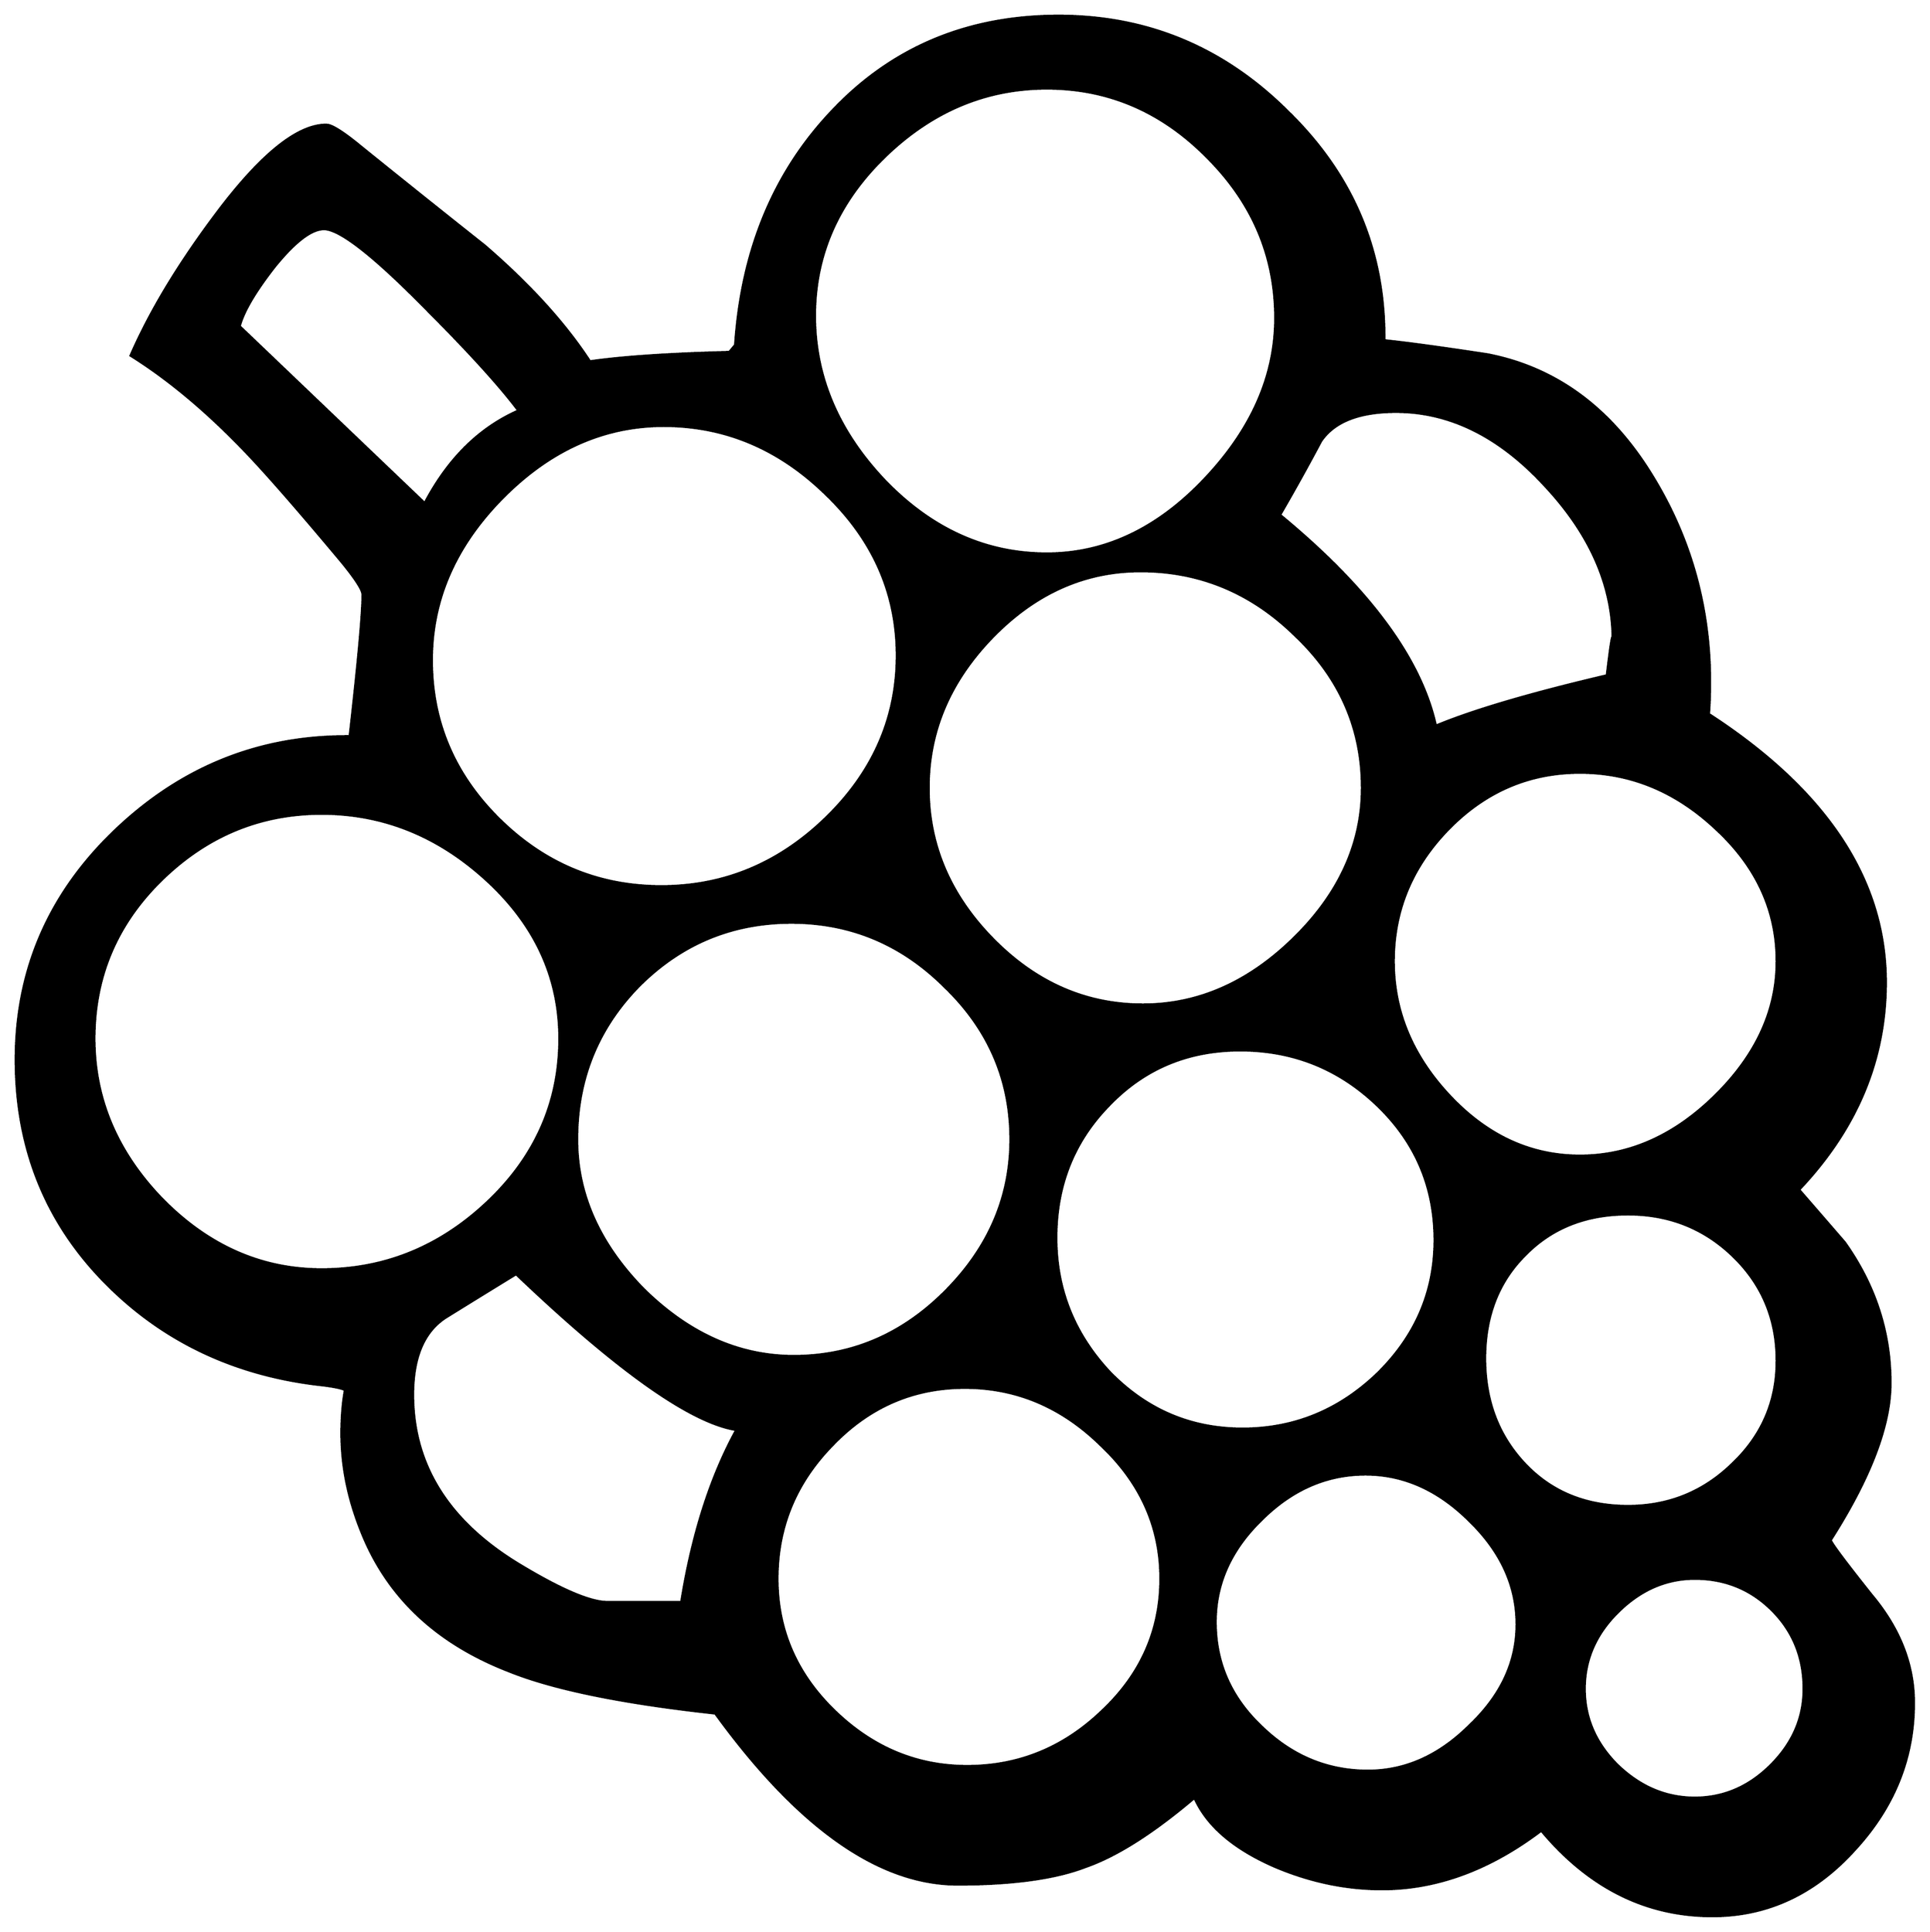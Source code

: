 


\begin{tikzpicture}[y=0.80pt, x=0.80pt, yscale=-1.0, xscale=1.0, inner sep=0pt, outer sep=0pt]
\begin{scope}[shift={(100.0,1727.0)},nonzero rule]
  \path[draw=.,fill=.,line width=1.600pt] (1702.0,26.0) .. controls
    (1702.0,73.333) and (1685.0,115.333) .. (1651.0,152.0) ..
    controls (1617.0,189.333) and (1576.667,208.0) .. (1530.0,208.0)
    .. controls (1473.333,208.0) and (1424.667,183.667) ..
    (1384.0,135.0) .. controls (1340.0,168.333) and (1294.667,185.0)
    .. (1248.0,185.0) .. controls (1217.333,185.0) and
    (1187.0,178.667) .. (1157.0,166.0) .. controls (1121.667,150.667)
    and (1098.667,131.0) .. (1088.0,107.0) .. controls
    (1052.667,137.0) and (1021.667,156.667) .. (995.0,166.0) ..
    controls (969.0,176.0) and (932.667,181.0) .. (886.0,181.0) ..
    controls (818.667,181.0) and (749.667,132.333) .. (679.0,35.0) ..
    controls (599.667,26.333) and (541.0,14.333) .. (503.0,-1.0) ..
    controls (441.0,-25.0) and (399.0,-64.667) .. (377.0,-120.0)
    .. controls (365.667,-148.0) and (360.0,-176.0) ..
    (360.0,-204.0) .. controls (360.0,-218.0) and (361.0,-230.333)
    .. (363.0,-241.0) .. controls (361.0,-242.333) and
    (355.0,-243.667) .. (345.0,-245.0) .. controls (269.667,-253.0)
    and (207.0,-282.667) .. (157.0,-334.0) .. controls
    (107.0,-385.333) and (82.0,-448.333) .. (82.0,-523.0) ..
    controls (82.0,-599.667) and (110.333,-665.0) .. (167.0,-719.0)
    .. controls (223.667,-773.0) and (290.333,-799.667) ..
    (367.0,-799.0) .. controls (374.333,-863.667) and (378.0,-904.0)
    .. (378.0,-920.0) .. controls (378.0,-924.0) and
    (372.0,-933.333) .. (360.0,-948.0) .. controls (322.667,-992.667)
    and (295.0,-1024.333) .. (277.0,-1043.0) .. controls
    (244.333,-1077.0) and (212.0,-1104.0) .. (180.0,-1124.0) ..
    controls (196.0,-1160.667) and (219.333,-1199.667) ..
    (250.0,-1241.0) .. controls (289.333,-1294.333) and
    (321.667,-1321.0) .. (347.0,-1321.0) .. controls
    (351.667,-1321.0) and (361.667,-1314.667) .. (377.0,-1302.0) ..
    controls (411.667,-1274.0) and (446.667,-1246.0) ..
    (482.0,-1218.0) .. controls (520.667,-1184.667) and
    (550.667,-1151.667) .. (572.0,-1119.0) .. controls
    (599.333,-1123.0) and (639.0,-1125.667) .. (691.0,-1127.0) --
    (696.0,-1133.0) .. controls (701.333,-1213.0) and
    (728.333,-1279.0) .. (777.0,-1331.0) .. controls
    (828.333,-1386.333) and (893.333,-1414.0) .. (972.0,-1414.0) ..
    controls (1048.0,-1414.0) and (1113.333,-1386.667) ..
    (1168.0,-1332.0) .. controls (1223.333,-1278.0) and
    (1250.667,-1213.0) .. (1250.0,-1137.0) .. controls
    (1269.333,-1135.0) and (1298.667,-1131.0) .. (1338.0,-1125.0) ..
    controls (1396.667,-1113.667) and (1443.667,-1079.0) ..
    (1479.0,-1021.0) .. controls (1511.667,-967.667) and
    (1528.0,-909.0) .. (1528.0,-845.0) .. controls
    (1528.0,-835.667) and (1527.667,-826.667) .. (1527.0,-818.0) ..
    controls (1627.667,-752.667) and (1678.0,-676.333) ..
    (1678.0,-589.0) .. controls (1678.0,-523.0) and
    (1653.333,-464.0) .. (1604.0,-412.0) .. controls
    (1617.333,-396.667) and (1630.333,-381.667) .. (1643.0,-367.0) ..
    controls (1669.0,-330.333) and (1682.0,-290.333) ..
    (1682.0,-247.0) .. controls (1682.0,-211.0) and
    (1665.0,-166.333) .. (1631.0,-113.0) .. controls
    (1631.0,-111.0) and (1642.667,-95.333) .. (1666.0,-66.0) ..
    controls (1690.0,-37.333) and (1702.0,-6.667) .. (1702.0,26.0)
    -- cycle(1445.0,-881.0) .. controls (1445.0,-927.667) and
    (1425.667,-971.667) .. (1387.0,-1013.0) .. controls
    (1348.333,-1055.0) and (1306.0,-1076.0) .. (1260.0,-1076.0) ..
    controls (1228.667,-1076.0) and (1207.333,-1067.667) ..
    (1196.0,-1051.0) .. controls (1184.667,-1029.667) and
    (1173.0,-1008.667) .. (1161.0,-988.0) .. controls
    (1237.0,-925.333) and (1281.333,-865.333) .. (1294.0,-808.0) ..
    controls (1326.0,-821.333) and (1374.667,-835.667) ..
    (1440.0,-851.0) .. controls (1443.333,-879.0) and
    (1445.0,-889.0) .. (1445.0,-881.0) -- cycle(1157.0,-1156.0)
    .. controls (1157.0,-1208.667) and (1137.667,-1254.333) ..
    (1099.0,-1293.0) .. controls (1060.333,-1332.333) and
    (1014.667,-1352.0) .. (962.0,-1352.0) .. controls
    (910.0,-1352.0) and (864.0,-1332.667) .. (824.0,-1294.0) ..
    controls (784.0,-1255.333) and (764.0,-1210.0) ..
    (764.0,-1158.0) .. controls (764.0,-1106.0) and
    (784.0,-1059.0) .. (824.0,-1017.0) .. controls
    (864.0,-975.667) and (910.0,-955.0) .. (962.0,-955.0) ..
    controls (1011.333,-955.0) and (1056.0,-976.0) ..
    (1096.0,-1018.0) .. controls (1136.667,-1060.667) and
    (1157.0,-1106.667) .. (1157.0,-1156.0) -- cycle(1585.0,-607.0)
    .. controls (1585.0,-650.333) and (1567.667,-688.0) ..
    (1533.0,-720.0) .. controls (1499.0,-752.0) and
    (1460.333,-768.0) .. (1417.0,-768.0) .. controls
    (1373.667,-768.0) and (1336.333,-752.0) .. (1305.0,-720.0) ..
    controls (1273.667,-688.0) and (1258.0,-650.333) ..
    (1258.0,-607.0) .. controls (1258.0,-564.333) and
    (1274.0,-526.0) .. (1306.0,-492.0) .. controls
    (1338.0,-458.0) and (1375.0,-441.0) .. (1417.0,-441.0) ..
    controls (1459.0,-441.0) and (1497.333,-458.0) ..
    (1532.0,-492.0) .. controls (1567.333,-526.667) and
    (1585.0,-565.0) .. (1585.0,-607.0) -- cycle(1231.0,-755.0)
    .. controls (1231.0,-805.667) and (1212.0,-849.0) ..
    (1174.0,-885.0) .. controls (1136.667,-921.667) and
    (1092.667,-940.0) .. (1042.0,-940.0) .. controls
    (994.0,-940.0) and (951.667,-921.0) .. (915.0,-883.0) ..
    controls (879.0,-845.667) and (861.0,-803.0) .. (861.0,-755.0)
    .. controls (861.0,-706.333) and (879.333,-663.333) ..
    (916.0,-626.0) .. controls (952.667,-588.667) and (995.333,-570.0)
    .. (1044.0,-570.0) .. controls (1091.333,-570.0) and
    (1134.333,-589.0) .. (1173.0,-627.0) .. controls
    (1211.667,-665.0) and (1231.0,-707.667) .. (1231.0,-755.0) --
    cycle(1585.0,-266.0) .. controls (1585.0,-301.333) and
    (1572.667,-331.0) .. (1548.0,-355.0) .. controls
    (1523.333,-379.0) and (1493.333,-391.0) .. (1458.0,-391.0) ..
    controls (1422.0,-391.0) and (1392.667,-379.333) ..
    (1370.0,-356.0) .. controls (1347.333,-333.333) and
    (1336.0,-304.0) .. (1336.0,-268.0) .. controls
    (1336.0,-232.0) and (1347.333,-202.0) .. (1370.0,-178.0) ..
    controls (1392.667,-154.0) and (1422.0,-142.0) ..
    (1458.0,-142.0) .. controls (1492.667,-142.0) and
    (1522.333,-154.0) .. (1547.0,-178.0) .. controls
    (1572.333,-202.0) and (1585.0,-231.333) .. (1585.0,-266.0) --
    cycle(511.0,-1077.0) .. controls (495.0,-1098.333) and
    (468.333,-1127.667) .. (431.0,-1165.0) .. controls
    (387.0,-1209.667) and (358.333,-1232.0) .. (345.0,-1232.0) ..
    controls (334.333,-1232.0) and (320.333,-1221.333) ..
    (303.0,-1200.0) .. controls (286.333,-1178.667) and
    (276.333,-1161.667) .. (273.0,-1149.0) -- (431.0,-998.0) ..
    controls (451.0,-1036.0) and (477.667,-1062.333) ..
    (511.0,-1077.0) -- cycle(834.0,-868.0) .. controls
    (834.0,-920.667) and (814.0,-966.333) .. (774.0,-1005.0) ..
    controls (734.0,-1044.333) and (687.667,-1064.0) ..
    (635.0,-1064.0) .. controls (583.667,-1064.0) and
    (537.667,-1043.333) .. (497.0,-1002.0) .. controls
    (457.0,-961.333) and (437.0,-915.333) .. (437.0,-864.0) ..
    controls (437.0,-811.333) and (456.333,-766.0) .. (495.0,-728.0)
    .. controls (533.667,-690.0) and (579.667,-671.0) ..
    (633.0,-671.0) .. controls (686.333,-671.0) and (733.0,-690.333)
    .. (773.0,-729.0) .. controls (813.667,-768.333) and
    (834.0,-814.667) .. (834.0,-868.0) -- cycle(1293.0,-369.0) ..
    controls (1293.0,-414.333) and (1276.667,-452.667) ..
    (1244.0,-484.0) .. controls (1211.333,-515.333) and
    (1172.333,-531.0) .. (1127.0,-531.0) .. controls
    (1082.333,-531.0) and (1045.0,-515.333) .. (1015.0,-484.0) ..
    controls (985.0,-453.333) and (970.0,-415.667) .. (970.0,-371.0)
    .. controls (970.0,-327.0) and (985.333,-288.667) ..
    (1016.0,-256.0) .. controls (1047.333,-224.0) and
    (1085.0,-208.0) .. (1129.0,-208.0) .. controls
    (1173.0,-208.0) and (1211.333,-223.667) .. (1244.0,-255.0) ..
    controls (1276.667,-287.0) and (1293.0,-325.0) ..
    (1293.0,-369.0) -- cycle(1608.0,14.0) .. controls
    (1608.0,-12.667) and (1599.0,-35.0) .. (1581.0,-53.0) ..
    controls (1563.0,-71.0) and (1541.0,-80.0) .. (1515.0,-80.0)
    .. controls (1490.333,-80.0) and (1468.333,-70.333) ..
    (1449.0,-51.0) .. controls (1430.333,-32.333) and (1421.0,-10.667)
    .. (1421.0,14.0) .. controls (1421.0,38.667) and (1430.333,60.333)
    .. (1449.0,79.0) .. controls (1468.333,97.667) and
    (1490.333,107.0) .. (1515.0,107.0) .. controls (1539.667,107.0)
    and (1561.333,97.667) .. (1580.0,79.0) .. controls (1598.667,60.333)
    and (1608.0,38.667) .. (1608.0,14.0) -- cycle(1363.0,-41.0) ..
    controls (1363.0,-73.667) and (1349.667,-103.0) ..
    (1323.0,-129.0) .. controls (1296.333,-155.667) and
    (1266.667,-169.0) .. (1234.0,-169.0) .. controls
    (1200.667,-169.0) and (1171.0,-156.0) .. (1145.0,-130.0) ..
    controls (1119.0,-104.667) and (1106.0,-75.667) ..
    (1106.0,-43.0) .. controls (1106.0,-8.333) and (1119.0,21.333)
    .. (1145.0,46.0) .. controls (1171.0,71.333) and (1201.333,84.0)
    .. (1236.0,84.0) .. controls (1268.0,84.0) and (1297.0,71.0)
    .. (1323.0,45.0) .. controls (1349.667,19.667) and (1363.0,-9.0)
    .. (1363.0,-41.0) -- cycle(931.0,-455.0) .. controls
    (931.0,-505.667) and (912.333,-549.0) .. (875.0,-585.0) ..
    controls (838.333,-621.667) and (794.667,-640.0) .. (744.0,-640.0)
    .. controls (693.333,-640.0) and (650.0,-622.0) ..
    (614.0,-586.0) .. controls (578.667,-550.0) and (561.0,-506.333)
    .. (561.0,-455.0) .. controls (561.0,-408.333) and
    (580.0,-365.667) .. (618.0,-327.0) .. controls (656.667,-289.0)
    and (699.333,-270.0) .. (746.0,-270.0) .. controls
    (795.333,-270.0) and (838.333,-288.333) .. (875.0,-325.0) ..
    controls (912.333,-362.333) and (931.0,-405.667) .. (931.0,-455.0)
    -- cycle(1059.0,-80.0) .. controls (1059.0,-124.0) and
    (1042.0,-162.0) .. (1008.0,-194.0) .. controls
    (974.667,-226.667) and (936.0,-243.0) .. (892.0,-243.0) ..
    controls (848.0,-243.0) and (810.333,-226.667) .. (779.0,-194.0)
    .. controls (747.667,-162.0) and (732.0,-124.0) ..
    (732.0,-80.0) .. controls (732.0,-36.667) and (748.0,0.667) ..
    (780.0,32.0) .. controls (812.667,64.0) and (850.667,80.0) ..
    (894.0,80.0) .. controls (938.0,80.0) and (976.333,64.333) ..
    (1009.0,33.0) .. controls (1042.333,1.667) and (1059.0,-36.0) ..
    (1059.0,-80.0) -- cycle(546.0,-541.0) .. controls
    (546.0,-593.0) and (525.333,-638.0) .. (484.0,-676.0) ..
    controls (442.667,-714.0) and (395.667,-733.0) .. (343.0,-733.0)
    .. controls (290.333,-733.0) and (244.667,-714.0) ..
    (206.0,-676.0) .. controls (168.0,-638.667) and (149.0,-593.667)
    .. (149.0,-541.0) .. controls (149.0,-489.667) and
    (168.333,-444.0) .. (207.0,-404.0) .. controls (246.333,-364.0)
    and (291.667,-344.0) .. (343.0,-344.0) .. controls
    (397.0,-344.0) and (444.333,-363.333) .. (485.0,-402.0) ..
    controls (525.667,-440.667) and (546.0,-487.0) .. (546.0,-541.0)
    -- cycle(697.0,-207.0) .. controls (658.333,-213.0) and
    (595.667,-257.333) .. (509.0,-340.0) .. controls (488.333,-327.333)
    and (468.333,-315.0) .. (449.0,-303.0) .. controls
    (430.333,-291.0) and (421.0,-269.0) .. (421.0,-237.0) ..
    controls (421.0,-177.0) and (451.333,-128.667) .. (512.0,-92.0)
    .. controls (547.333,-70.667) and (572.333,-60.0) .. (587.0,-60.0)
    -- (650.0,-60.0) .. controls (659.333,-118.0) and
    (675.0,-167.0) .. (697.0,-207.0) -- cycle;
\end{scope}

\end{tikzpicture}


